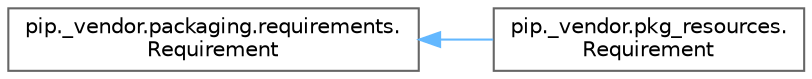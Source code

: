 digraph "Graphical Class Hierarchy"
{
 // LATEX_PDF_SIZE
  bgcolor="transparent";
  edge [fontname=Helvetica,fontsize=10,labelfontname=Helvetica,labelfontsize=10];
  node [fontname=Helvetica,fontsize=10,shape=box,height=0.2,width=0.4];
  rankdir="LR";
  Node0 [id="Node000000",label="pip._vendor.packaging.requirements.\lRequirement",height=0.2,width=0.4,color="grey40", fillcolor="white", style="filled",URL="$classpip_1_1__vendor_1_1packaging_1_1requirements_1_1_requirement.html",tooltip=" "];
  Node0 -> Node1 [id="edge2216_Node000000_Node000001",dir="back",color="steelblue1",style="solid",tooltip=" "];
  Node1 [id="Node000001",label="pip._vendor.pkg_resources.\lRequirement",height=0.2,width=0.4,color="grey40", fillcolor="white", style="filled",URL="$classpip_1_1__vendor_1_1pkg__resources_1_1_requirement.html",tooltip=" "];
}
